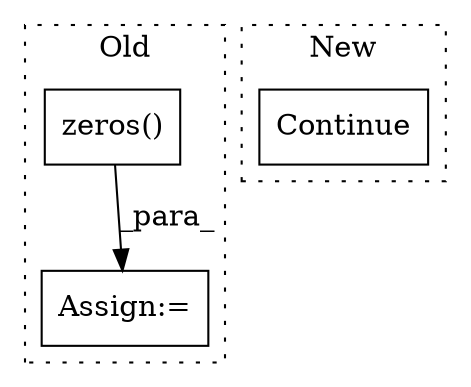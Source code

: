 digraph G {
subgraph cluster0 {
1 [label="zeros()" a="75" s="7142,7159" l="12,184" shape="box"];
3 [label="Assign:=" a="68" s="7411" l="3" shape="box"];
label = "Old";
style="dotted";
}
subgraph cluster1 {
2 [label="Continue" a="43" s="6559" l="8" shape="box"];
label = "New";
style="dotted";
}
1 -> 3 [label="_para_"];
}